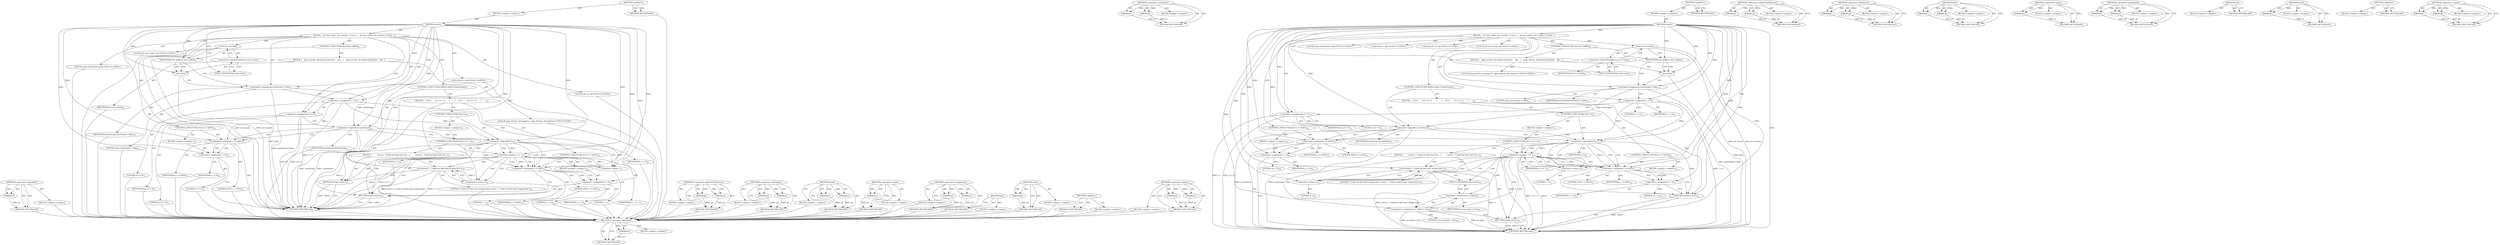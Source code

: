 digraph "&lt;operator&gt;.equals" {
vulnerable_113 [label=<(METHOD,&lt;operator&gt;.logicalNot)>];
vulnerable_114 [label=<(PARAM,p1)>];
vulnerable_115 [label=<(BLOCK,&lt;empty&gt;,&lt;empty&gt;)>];
vulnerable_116 [label=<(METHOD_RETURN,ANY)>];
vulnerable_136 [label=<(METHOD,&lt;operator&gt;.notEquals)>];
vulnerable_137 [label=<(PARAM,p1)>];
vulnerable_138 [label=<(PARAM,p2)>];
vulnerable_139 [label=<(BLOCK,&lt;empty&gt;,&lt;empty&gt;)>];
vulnerable_140 [label=<(METHOD_RETURN,ANY)>];
vulnerable_6 [label=<(METHOD,&lt;global&gt;)<SUB>1</SUB>>];
vulnerable_7 [label=<(BLOCK,&lt;empty&gt;,&lt;empty&gt;)<SUB>1</SUB>>];
vulnerable_8 [label=<(METHOD,reset)<SUB>1</SUB>>];
vulnerable_9 [label=<(BLOCK,{
  int row_stride;

  str-&gt;reset();

  if (row...,{
  int row_stride;

  str-&gt;reset();

  if (row...)<SUB>1</SUB>>];
vulnerable_10 [label="<(LOCAL,int row_stride: int)<SUB>2</SUB>>"];
vulnerable_11 [label=<(reset,str-&gt;reset())<SUB>4</SUB>>];
vulnerable_12 [label=<(&lt;operator&gt;.indirectFieldAccess,str-&gt;reset)<SUB>4</SUB>>];
vulnerable_13 [label=<(IDENTIFIER,str,str-&gt;reset())<SUB>4</SUB>>];
vulnerable_14 [label=<(FIELD_IDENTIFIER,reset,reset)<SUB>4</SUB>>];
vulnerable_15 [label=<(CONTROL_STRUCTURE,IF,if (row_buffer))<SUB>6</SUB>>];
vulnerable_16 [label=<(IDENTIFIER,row_buffer,if (row_buffer))<SUB>6</SUB>>];
vulnerable_17 [label=<(BLOCK,{
    jpeg_destroy_decompress(&amp;cinfo);
    init...,{
    jpeg_destroy_decompress(&amp;cinfo);
    init...)<SUB>7</SUB>>];
vulnerable_18 [label="<(LOCAL,jpeg_destroy_decompress : jpeg_destroy_decompress)<SUB>8</SUB>>"];
vulnerable_19 [label=<(init,init())<SUB>9</SUB>>];
vulnerable_20 [label="<(LOCAL,bool startFound: bool)<SUB>12</SUB>>"];
vulnerable_21 [label=<(&lt;operator&gt;.assignment,startFound = false)<SUB>12</SUB>>];
vulnerable_22 [label=<(IDENTIFIER,startFound,startFound = false)<SUB>12</SUB>>];
vulnerable_23 [label=<(LITERAL,false,startFound = false)<SUB>12</SUB>>];
vulnerable_24 [label="<(LOCAL,int c: int)<SUB>13</SUB>>"];
vulnerable_25 [label="<(LOCAL,int c2: int)<SUB>13</SUB>>"];
vulnerable_26 [label=<(&lt;operator&gt;.assignment,c = 0)<SUB>13</SUB>>];
vulnerable_27 [label=<(IDENTIFIER,c,c = 0)<SUB>13</SUB>>];
vulnerable_28 [label=<(LITERAL,0,c = 0)<SUB>13</SUB>>];
vulnerable_29 [label=<(&lt;operator&gt;.assignment,c2 = 0)<SUB>13</SUB>>];
vulnerable_30 [label=<(IDENTIFIER,c2,c2 = 0)<SUB>13</SUB>>];
vulnerable_31 [label=<(LITERAL,0,c2 = 0)<SUB>13</SUB>>];
vulnerable_32 [label=<(CONTROL_STRUCTURE,WHILE,while (!startFound))<SUB>14</SUB>>];
vulnerable_33 [label=<(&lt;operator&gt;.logicalNot,!startFound)<SUB>14</SUB>>];
vulnerable_34 [label=<(IDENTIFIER,startFound,!startFound)<SUB>14</SUB>>];
vulnerable_35 [label=<(BLOCK,{
    if (!c)
       if (c == -1)
       {
    ...,{
    if (!c)
       if (c == -1)
       {
    ...)<SUB>15</SUB>>];
vulnerable_36 [label=<(CONTROL_STRUCTURE,IF,if (!c))<SUB>16</SUB>>];
vulnerable_37 [label=<(&lt;operator&gt;.logicalNot,!c)<SUB>16</SUB>>];
vulnerable_38 [label=<(IDENTIFIER,c,!c)<SUB>16</SUB>>];
vulnerable_39 [label=<(BLOCK,&lt;empty&gt;,&lt;empty&gt;)<SUB>17</SUB>>];
vulnerable_40 [label=<(CONTROL_STRUCTURE,IF,if (c == -1))<SUB>17</SUB>>];
vulnerable_41 [label=<(&lt;operator&gt;.equals,c == -1)<SUB>17</SUB>>];
vulnerable_42 [label=<(IDENTIFIER,c,c == -1)<SUB>17</SUB>>];
vulnerable_43 [label=<(&lt;operator&gt;.minus,-1)<SUB>17</SUB>>];
vulnerable_44 [label=<(LITERAL,1,-1)<SUB>17</SUB>>];
vulnerable_45 [label=<(BLOCK,{
         error(-1, &quot;Could not find start of j...,{
         error(-1, &quot;Could not find start of j...)<SUB>18</SUB>>];
vulnerable_46 [label=<(error,error(-1, &quot;Could not find start of jpeg data&quot;))<SUB>19</SUB>>];
vulnerable_47 [label=<(&lt;operator&gt;.minus,-1)<SUB>19</SUB>>];
vulnerable_48 [label=<(LITERAL,1,-1)<SUB>19</SUB>>];
vulnerable_49 [label=<(LITERAL,&quot;Could not find start of jpeg data&quot;,error(-1, &quot;Could not find start of jpeg data&quot;))<SUB>19</SUB>>];
vulnerable_50 [label=<(&lt;operator&gt;.assignment,src.abort = true)<SUB>20</SUB>>];
vulnerable_51 [label=<(&lt;operator&gt;.fieldAccess,src.abort)<SUB>20</SUB>>];
vulnerable_52 [label=<(IDENTIFIER,src,src.abort = true)<SUB>20</SUB>>];
vulnerable_53 [label=<(FIELD_IDENTIFIER,abort,abort)<SUB>20</SUB>>];
vulnerable_54 [label=<(LITERAL,true,src.abort = true)<SUB>20</SUB>>];
vulnerable_55 [label=<(RETURN,return;,return;)<SUB>21</SUB>>];
vulnerable_56 [label=<(CONTROL_STRUCTURE,IF,if (c != 0xFF))<SUB>23</SUB>>];
vulnerable_57 [label=<(&lt;operator&gt;.notEquals,c != 0xFF)<SUB>23</SUB>>];
vulnerable_58 [label=<(IDENTIFIER,c,c != 0xFF)<SUB>23</SUB>>];
vulnerable_59 [label=<(LITERAL,0xFF,c != 0xFF)<SUB>23</SUB>>];
vulnerable_60 [label=<(BLOCK,&lt;empty&gt;,&lt;empty&gt;)<SUB>23</SUB>>];
vulnerable_61 [label=<(&lt;operator&gt;.assignment,c = 0)<SUB>23</SUB>>];
vulnerable_62 [label=<(IDENTIFIER,c,c = 0)<SUB>23</SUB>>];
vulnerable_63 [label=<(LITERAL,0,c = 0)<SUB>23</SUB>>];
vulnerable_64 [label=<(RETURN,return;,return;)<SUB>24</SUB>>];
vulnerable_65 [label=<(CONTROL_STRUCTURE,IF,if (c != 0xFF))<SUB>26</SUB>>];
vulnerable_66 [label=<(&lt;operator&gt;.notEquals,c != 0xFF)<SUB>26</SUB>>];
vulnerable_67 [label=<(IDENTIFIER,c,c != 0xFF)<SUB>26</SUB>>];
vulnerable_68 [label=<(LITERAL,0xFF,c != 0xFF)<SUB>26</SUB>>];
vulnerable_69 [label=<(BLOCK,&lt;empty&gt;,&lt;empty&gt;)<SUB>26</SUB>>];
vulnerable_70 [label=<(&lt;operator&gt;.assignment,c = 0)<SUB>26</SUB>>];
vulnerable_71 [label=<(IDENTIFIER,c,c = 0)<SUB>26</SUB>>];
vulnerable_72 [label=<(LITERAL,0,c = 0)<SUB>26</SUB>>];
vulnerable_73 [label=<(METHOD_RETURN,void)<SUB>1</SUB>>];
vulnerable_75 [label=<(METHOD_RETURN,ANY)<SUB>1</SUB>>];
vulnerable_100 [label=<(METHOD,&lt;operator&gt;.indirectFieldAccess)>];
vulnerable_101 [label=<(PARAM,p1)>];
vulnerable_102 [label=<(PARAM,p2)>];
vulnerable_103 [label=<(BLOCK,&lt;empty&gt;,&lt;empty&gt;)>];
vulnerable_104 [label=<(METHOD_RETURN,ANY)>];
vulnerable_131 [label=<(METHOD,&lt;operator&gt;.fieldAccess)>];
vulnerable_132 [label=<(PARAM,p1)>];
vulnerable_133 [label=<(PARAM,p2)>];
vulnerable_134 [label=<(BLOCK,&lt;empty&gt;,&lt;empty&gt;)>];
vulnerable_135 [label=<(METHOD_RETURN,ANY)>];
vulnerable_126 [label=<(METHOD,error)>];
vulnerable_127 [label=<(PARAM,p1)>];
vulnerable_128 [label=<(PARAM,p2)>];
vulnerable_129 [label=<(BLOCK,&lt;empty&gt;,&lt;empty&gt;)>];
vulnerable_130 [label=<(METHOD_RETURN,ANY)>];
vulnerable_122 [label=<(METHOD,&lt;operator&gt;.minus)>];
vulnerable_123 [label=<(PARAM,p1)>];
vulnerable_124 [label=<(BLOCK,&lt;empty&gt;,&lt;empty&gt;)>];
vulnerable_125 [label=<(METHOD_RETURN,ANY)>];
vulnerable_108 [label=<(METHOD,&lt;operator&gt;.assignment)>];
vulnerable_109 [label=<(PARAM,p1)>];
vulnerable_110 [label=<(PARAM,p2)>];
vulnerable_111 [label=<(BLOCK,&lt;empty&gt;,&lt;empty&gt;)>];
vulnerable_112 [label=<(METHOD_RETURN,ANY)>];
vulnerable_105 [label=<(METHOD,init)>];
vulnerable_106 [label=<(BLOCK,&lt;empty&gt;,&lt;empty&gt;)>];
vulnerable_107 [label=<(METHOD_RETURN,ANY)>];
vulnerable_96 [label=<(METHOD,reset)>];
vulnerable_97 [label=<(PARAM,p1)>];
vulnerable_98 [label=<(BLOCK,&lt;empty&gt;,&lt;empty&gt;)>];
vulnerable_99 [label=<(METHOD_RETURN,ANY)>];
vulnerable_90 [label=<(METHOD,&lt;global&gt;)<SUB>1</SUB>>];
vulnerable_91 [label=<(BLOCK,&lt;empty&gt;,&lt;empty&gt;)>];
vulnerable_92 [label=<(METHOD_RETURN,ANY)>];
vulnerable_117 [label=<(METHOD,&lt;operator&gt;.equals)>];
vulnerable_118 [label=<(PARAM,p1)>];
vulnerable_119 [label=<(PARAM,p2)>];
vulnerable_120 [label=<(BLOCK,&lt;empty&gt;,&lt;empty&gt;)>];
vulnerable_121 [label=<(METHOD_RETURN,ANY)>];
fixed_108 [label=<(METHOD,&lt;operator&gt;.logicalNot)>];
fixed_109 [label=<(PARAM,p1)>];
fixed_110 [label=<(BLOCK,&lt;empty&gt;,&lt;empty&gt;)>];
fixed_111 [label=<(METHOD_RETURN,ANY)>];
fixed_6 [label=<(METHOD,&lt;global&gt;)<SUB>1</SUB>>];
fixed_7 [label=<(BLOCK,&lt;empty&gt;,&lt;empty&gt;)<SUB>1</SUB>>];
fixed_8 [label=<(METHOD,reset)<SUB>1</SUB>>];
fixed_9 [label=<(BLOCK,{
  int row_stride;

  str-&gt;reset();

  if (row...,{
  int row_stride;

  str-&gt;reset();

  if (row...)<SUB>1</SUB>>];
fixed_10 [label="<(LOCAL,int row_stride: int)<SUB>2</SUB>>"];
fixed_11 [label=<(reset,str-&gt;reset())<SUB>4</SUB>>];
fixed_12 [label=<(&lt;operator&gt;.indirectFieldAccess,str-&gt;reset)<SUB>4</SUB>>];
fixed_13 [label=<(IDENTIFIER,str,str-&gt;reset())<SUB>4</SUB>>];
fixed_14 [label=<(FIELD_IDENTIFIER,reset,reset)<SUB>4</SUB>>];
fixed_15 [label=<(CONTROL_STRUCTURE,IF,if (row_buffer))<SUB>6</SUB>>];
fixed_16 [label=<(IDENTIFIER,row_buffer,if (row_buffer))<SUB>6</SUB>>];
fixed_17 [label=<(BLOCK,{
    jpeg_destroy_decompress(&amp;cinfo);
    init...,{
    jpeg_destroy_decompress(&amp;cinfo);
    init...)<SUB>7</SUB>>];
fixed_18 [label="<(LOCAL,jpeg_destroy_decompress : jpeg_destroy_decompress)<SUB>8</SUB>>"];
fixed_19 [label=<(init,init())<SUB>9</SUB>>];
fixed_20 [label="<(LOCAL,bool startFound: bool)<SUB>12</SUB>>"];
fixed_21 [label=<(&lt;operator&gt;.assignment,startFound = false)<SUB>12</SUB>>];
fixed_22 [label=<(IDENTIFIER,startFound,startFound = false)<SUB>12</SUB>>];
fixed_23 [label=<(LITERAL,false,startFound = false)<SUB>12</SUB>>];
fixed_24 [label="<(LOCAL,int c: int)<SUB>13</SUB>>"];
fixed_25 [label="<(LOCAL,int c2: int)<SUB>13</SUB>>"];
fixed_26 [label=<(&lt;operator&gt;.assignment,c = 0)<SUB>13</SUB>>];
fixed_27 [label=<(IDENTIFIER,c,c = 0)<SUB>13</SUB>>];
fixed_28 [label=<(LITERAL,0,c = 0)<SUB>13</SUB>>];
fixed_29 [label=<(&lt;operator&gt;.assignment,c2 = 0)<SUB>13</SUB>>];
fixed_30 [label=<(IDENTIFIER,c2,c2 = 0)<SUB>13</SUB>>];
fixed_31 [label=<(LITERAL,0,c2 = 0)<SUB>13</SUB>>];
fixed_32 [label=<(CONTROL_STRUCTURE,WHILE,while (!startFound))<SUB>14</SUB>>];
fixed_33 [label=<(&lt;operator&gt;.logicalNot,!startFound)<SUB>14</SUB>>];
fixed_34 [label=<(IDENTIFIER,startFound,!startFound)<SUB>14</SUB>>];
fixed_35 [label=<(BLOCK,{
    if (!c)
       if (c == -1)
       {
    ...,{
    if (!c)
       if (c == -1)
       {
    ...)<SUB>15</SUB>>];
fixed_36 [label=<(CONTROL_STRUCTURE,IF,if (!c))<SUB>16</SUB>>];
fixed_37 [label=<(&lt;operator&gt;.logicalNot,!c)<SUB>16</SUB>>];
fixed_38 [label=<(IDENTIFIER,c,!c)<SUB>16</SUB>>];
fixed_39 [label=<(BLOCK,&lt;empty&gt;,&lt;empty&gt;)<SUB>17</SUB>>];
fixed_40 [label=<(CONTROL_STRUCTURE,IF,if (c == -1))<SUB>17</SUB>>];
fixed_41 [label=<(&lt;operator&gt;.equals,c == -1)<SUB>17</SUB>>];
fixed_42 [label=<(IDENTIFIER,c,c == -1)<SUB>17</SUB>>];
fixed_43 [label=<(&lt;operator&gt;.minus,-1)<SUB>17</SUB>>];
fixed_44 [label=<(LITERAL,1,-1)<SUB>17</SUB>>];
fixed_45 [label=<(BLOCK,{
         error(-1, &quot;Could not find start of j...,{
         error(-1, &quot;Could not find start of j...)<SUB>18</SUB>>];
fixed_46 [label=<(error,error(-1, &quot;Could not find start of jpeg data&quot;))<SUB>19</SUB>>];
fixed_47 [label=<(&lt;operator&gt;.minus,-1)<SUB>19</SUB>>];
fixed_48 [label=<(LITERAL,1,-1)<SUB>19</SUB>>];
fixed_49 [label=<(LITERAL,&quot;Could not find start of jpeg data&quot;,error(-1, &quot;Could not find start of jpeg data&quot;))<SUB>19</SUB>>];
fixed_50 [label=<(RETURN,return;,return;)<SUB>20</SUB>>];
fixed_51 [label=<(CONTROL_STRUCTURE,IF,if (c != 0xFF))<SUB>22</SUB>>];
fixed_52 [label=<(&lt;operator&gt;.notEquals,c != 0xFF)<SUB>22</SUB>>];
fixed_53 [label=<(IDENTIFIER,c,c != 0xFF)<SUB>22</SUB>>];
fixed_54 [label=<(LITERAL,0xFF,c != 0xFF)<SUB>22</SUB>>];
fixed_55 [label=<(BLOCK,&lt;empty&gt;,&lt;empty&gt;)<SUB>22</SUB>>];
fixed_56 [label=<(&lt;operator&gt;.assignment,c = 0)<SUB>22</SUB>>];
fixed_57 [label=<(IDENTIFIER,c,c = 0)<SUB>22</SUB>>];
fixed_58 [label=<(LITERAL,0,c = 0)<SUB>22</SUB>>];
fixed_59 [label=<(RETURN,return;,return;)<SUB>23</SUB>>];
fixed_60 [label=<(CONTROL_STRUCTURE,IF,if (c != 0xFF))<SUB>25</SUB>>];
fixed_61 [label=<(&lt;operator&gt;.notEquals,c != 0xFF)<SUB>25</SUB>>];
fixed_62 [label=<(IDENTIFIER,c,c != 0xFF)<SUB>25</SUB>>];
fixed_63 [label=<(LITERAL,0xFF,c != 0xFF)<SUB>25</SUB>>];
fixed_64 [label=<(BLOCK,&lt;empty&gt;,&lt;empty&gt;)<SUB>25</SUB>>];
fixed_65 [label=<(&lt;operator&gt;.assignment,c = 0)<SUB>25</SUB>>];
fixed_66 [label=<(IDENTIFIER,c,c = 0)<SUB>25</SUB>>];
fixed_67 [label=<(LITERAL,0,c = 0)<SUB>25</SUB>>];
fixed_68 [label=<(METHOD_RETURN,void)<SUB>1</SUB>>];
fixed_70 [label=<(METHOD_RETURN,ANY)<SUB>1</SUB>>];
fixed_95 [label=<(METHOD,&lt;operator&gt;.indirectFieldAccess)>];
fixed_96 [label=<(PARAM,p1)>];
fixed_97 [label=<(PARAM,p2)>];
fixed_98 [label=<(BLOCK,&lt;empty&gt;,&lt;empty&gt;)>];
fixed_99 [label=<(METHOD_RETURN,ANY)>];
fixed_126 [label=<(METHOD,&lt;operator&gt;.notEquals)>];
fixed_127 [label=<(PARAM,p1)>];
fixed_128 [label=<(PARAM,p2)>];
fixed_129 [label=<(BLOCK,&lt;empty&gt;,&lt;empty&gt;)>];
fixed_130 [label=<(METHOD_RETURN,ANY)>];
fixed_121 [label=<(METHOD,error)>];
fixed_122 [label=<(PARAM,p1)>];
fixed_123 [label=<(PARAM,p2)>];
fixed_124 [label=<(BLOCK,&lt;empty&gt;,&lt;empty&gt;)>];
fixed_125 [label=<(METHOD_RETURN,ANY)>];
fixed_117 [label=<(METHOD,&lt;operator&gt;.minus)>];
fixed_118 [label=<(PARAM,p1)>];
fixed_119 [label=<(BLOCK,&lt;empty&gt;,&lt;empty&gt;)>];
fixed_120 [label=<(METHOD_RETURN,ANY)>];
fixed_103 [label=<(METHOD,&lt;operator&gt;.assignment)>];
fixed_104 [label=<(PARAM,p1)>];
fixed_105 [label=<(PARAM,p2)>];
fixed_106 [label=<(BLOCK,&lt;empty&gt;,&lt;empty&gt;)>];
fixed_107 [label=<(METHOD_RETURN,ANY)>];
fixed_100 [label=<(METHOD,init)>];
fixed_101 [label=<(BLOCK,&lt;empty&gt;,&lt;empty&gt;)>];
fixed_102 [label=<(METHOD_RETURN,ANY)>];
fixed_91 [label=<(METHOD,reset)>];
fixed_92 [label=<(PARAM,p1)>];
fixed_93 [label=<(BLOCK,&lt;empty&gt;,&lt;empty&gt;)>];
fixed_94 [label=<(METHOD_RETURN,ANY)>];
fixed_85 [label=<(METHOD,&lt;global&gt;)<SUB>1</SUB>>];
fixed_86 [label=<(BLOCK,&lt;empty&gt;,&lt;empty&gt;)>];
fixed_87 [label=<(METHOD_RETURN,ANY)>];
fixed_112 [label=<(METHOD,&lt;operator&gt;.equals)>];
fixed_113 [label=<(PARAM,p1)>];
fixed_114 [label=<(PARAM,p2)>];
fixed_115 [label=<(BLOCK,&lt;empty&gt;,&lt;empty&gt;)>];
fixed_116 [label=<(METHOD_RETURN,ANY)>];
vulnerable_113 -> vulnerable_114  [key=0, label="AST: "];
vulnerable_113 -> vulnerable_114  [key=1, label="DDG: "];
vulnerable_113 -> vulnerable_115  [key=0, label="AST: "];
vulnerable_113 -> vulnerable_116  [key=0, label="AST: "];
vulnerable_113 -> vulnerable_116  [key=1, label="CFG: "];
vulnerable_114 -> vulnerable_116  [key=0, label="DDG: p1"];
vulnerable_136 -> vulnerable_137  [key=0, label="AST: "];
vulnerable_136 -> vulnerable_137  [key=1, label="DDG: "];
vulnerable_136 -> vulnerable_139  [key=0, label="AST: "];
vulnerable_136 -> vulnerable_138  [key=0, label="AST: "];
vulnerable_136 -> vulnerable_138  [key=1, label="DDG: "];
vulnerable_136 -> vulnerable_140  [key=0, label="AST: "];
vulnerable_136 -> vulnerable_140  [key=1, label="CFG: "];
vulnerable_137 -> vulnerable_140  [key=0, label="DDG: p1"];
vulnerable_138 -> vulnerable_140  [key=0, label="DDG: p2"];
vulnerable_6 -> vulnerable_7  [key=0, label="AST: "];
vulnerable_6 -> vulnerable_75  [key=0, label="AST: "];
vulnerable_6 -> vulnerable_75  [key=1, label="CFG: "];
vulnerable_7 -> vulnerable_8  [key=0, label="AST: "];
vulnerable_8 -> vulnerable_9  [key=0, label="AST: "];
vulnerable_8 -> vulnerable_73  [key=0, label="AST: "];
vulnerable_8 -> vulnerable_14  [key=0, label="CFG: "];
vulnerable_8 -> vulnerable_21  [key=0, label="DDG: "];
vulnerable_8 -> vulnerable_26  [key=0, label="DDG: "];
vulnerable_8 -> vulnerable_29  [key=0, label="DDG: "];
vulnerable_8 -> vulnerable_16  [key=0, label="DDG: "];
vulnerable_8 -> vulnerable_19  [key=0, label="DDG: "];
vulnerable_8 -> vulnerable_33  [key=0, label="DDG: "];
vulnerable_8 -> vulnerable_64  [key=0, label="DDG: "];
vulnerable_8 -> vulnerable_66  [key=0, label="DDG: "];
vulnerable_8 -> vulnerable_70  [key=0, label="DDG: "];
vulnerable_8 -> vulnerable_37  [key=0, label="DDG: "];
vulnerable_8 -> vulnerable_57  [key=0, label="DDG: "];
vulnerable_8 -> vulnerable_61  [key=0, label="DDG: "];
vulnerable_8 -> vulnerable_41  [key=0, label="DDG: "];
vulnerable_8 -> vulnerable_50  [key=0, label="DDG: "];
vulnerable_8 -> vulnerable_55  [key=0, label="DDG: "];
vulnerable_8 -> vulnerable_43  [key=0, label="DDG: "];
vulnerable_8 -> vulnerable_46  [key=0, label="DDG: "];
vulnerable_8 -> vulnerable_47  [key=0, label="DDG: "];
vulnerable_9 -> vulnerable_10  [key=0, label="AST: "];
vulnerable_9 -> vulnerable_11  [key=0, label="AST: "];
vulnerable_9 -> vulnerable_15  [key=0, label="AST: "];
vulnerable_9 -> vulnerable_20  [key=0, label="AST: "];
vulnerable_9 -> vulnerable_21  [key=0, label="AST: "];
vulnerable_9 -> vulnerable_24  [key=0, label="AST: "];
vulnerable_9 -> vulnerable_25  [key=0, label="AST: "];
vulnerable_9 -> vulnerable_26  [key=0, label="AST: "];
vulnerable_9 -> vulnerable_29  [key=0, label="AST: "];
vulnerable_9 -> vulnerable_32  [key=0, label="AST: "];
vulnerable_9 -> vulnerable_65  [key=0, label="AST: "];
vulnerable_11 -> vulnerable_12  [key=0, label="AST: "];
vulnerable_11 -> vulnerable_16  [key=0, label="CFG: "];
vulnerable_11 -> vulnerable_73  [key=0, label="DDG: str-&gt;reset"];
vulnerable_11 -> vulnerable_73  [key=1, label="DDG: str-&gt;reset()"];
vulnerable_12 -> vulnerable_13  [key=0, label="AST: "];
vulnerable_12 -> vulnerable_14  [key=0, label="AST: "];
vulnerable_12 -> vulnerable_11  [key=0, label="CFG: "];
vulnerable_14 -> vulnerable_12  [key=0, label="CFG: "];
vulnerable_15 -> vulnerable_16  [key=0, label="AST: "];
vulnerable_15 -> vulnerable_17  [key=0, label="AST: "];
vulnerable_16 -> vulnerable_19  [key=0, label="CFG: "];
vulnerable_16 -> vulnerable_19  [key=1, label="CDG: "];
vulnerable_16 -> vulnerable_21  [key=0, label="CFG: "];
vulnerable_17 -> vulnerable_18  [key=0, label="AST: "];
vulnerable_17 -> vulnerable_19  [key=0, label="AST: "];
vulnerable_19 -> vulnerable_21  [key=0, label="CFG: "];
vulnerable_19 -> vulnerable_73  [key=0, label="DDG: init()"];
vulnerable_21 -> vulnerable_22  [key=0, label="AST: "];
vulnerable_21 -> vulnerable_23  [key=0, label="AST: "];
vulnerable_21 -> vulnerable_26  [key=0, label="CFG: "];
vulnerable_21 -> vulnerable_73  [key=0, label="DDG: startFound = false"];
vulnerable_21 -> vulnerable_33  [key=0, label="DDG: startFound"];
vulnerable_26 -> vulnerable_27  [key=0, label="AST: "];
vulnerable_26 -> vulnerable_28  [key=0, label="AST: "];
vulnerable_26 -> vulnerable_29  [key=0, label="CFG: "];
vulnerable_26 -> vulnerable_73  [key=0, label="DDG: c = 0"];
vulnerable_26 -> vulnerable_66  [key=0, label="DDG: c"];
vulnerable_26 -> vulnerable_37  [key=0, label="DDG: c"];
vulnerable_29 -> vulnerable_30  [key=0, label="AST: "];
vulnerable_29 -> vulnerable_31  [key=0, label="AST: "];
vulnerable_29 -> vulnerable_33  [key=0, label="CFG: "];
vulnerable_29 -> vulnerable_73  [key=0, label="DDG: c2"];
vulnerable_29 -> vulnerable_73  [key=1, label="DDG: c2 = 0"];
vulnerable_32 -> vulnerable_33  [key=0, label="AST: "];
vulnerable_32 -> vulnerable_35  [key=0, label="AST: "];
vulnerable_33 -> vulnerable_34  [key=0, label="AST: "];
vulnerable_33 -> vulnerable_37  [key=0, label="CFG: "];
vulnerable_33 -> vulnerable_37  [key=1, label="CDG: "];
vulnerable_33 -> vulnerable_66  [key=0, label="CFG: "];
vulnerable_33 -> vulnerable_66  [key=1, label="CDG: "];
vulnerable_33 -> vulnerable_73  [key=0, label="DDG: startFound"];
vulnerable_33 -> vulnerable_73  [key=1, label="DDG: !startFound"];
vulnerable_35 -> vulnerable_36  [key=0, label="AST: "];
vulnerable_35 -> vulnerable_56  [key=0, label="AST: "];
vulnerable_35 -> vulnerable_64  [key=0, label="AST: "];
vulnerable_36 -> vulnerable_37  [key=0, label="AST: "];
vulnerable_36 -> vulnerable_39  [key=0, label="AST: "];
vulnerable_37 -> vulnerable_38  [key=0, label="AST: "];
vulnerable_37 -> vulnerable_43  [key=0, label="CFG: "];
vulnerable_37 -> vulnerable_43  [key=1, label="CDG: "];
vulnerable_37 -> vulnerable_57  [key=0, label="CFG: "];
vulnerable_37 -> vulnerable_57  [key=1, label="DDG: c"];
vulnerable_37 -> vulnerable_57  [key=2, label="CDG: "];
vulnerable_37 -> vulnerable_73  [key=0, label="DDG: !c"];
vulnerable_37 -> vulnerable_41  [key=0, label="DDG: c"];
vulnerable_37 -> vulnerable_41  [key=1, label="CDG: "];
vulnerable_37 -> vulnerable_64  [key=0, label="CDG: "];
vulnerable_39 -> vulnerable_40  [key=0, label="AST: "];
vulnerable_40 -> vulnerable_41  [key=0, label="AST: "];
vulnerable_40 -> vulnerable_45  [key=0, label="AST: "];
vulnerable_41 -> vulnerable_42  [key=0, label="AST: "];
vulnerable_41 -> vulnerable_43  [key=0, label="AST: "];
vulnerable_41 -> vulnerable_47  [key=0, label="CFG: "];
vulnerable_41 -> vulnerable_47  [key=1, label="CDG: "];
vulnerable_41 -> vulnerable_57  [key=0, label="CFG: "];
vulnerable_41 -> vulnerable_57  [key=1, label="DDG: c"];
vulnerable_41 -> vulnerable_57  [key=2, label="CDG: "];
vulnerable_41 -> vulnerable_73  [key=0, label="DDG: c"];
vulnerable_41 -> vulnerable_73  [key=1, label="DDG: c == -1"];
vulnerable_41 -> vulnerable_64  [key=0, label="CDG: "];
vulnerable_41 -> vulnerable_51  [key=0, label="CDG: "];
vulnerable_41 -> vulnerable_46  [key=0, label="CDG: "];
vulnerable_41 -> vulnerable_53  [key=0, label="CDG: "];
vulnerable_41 -> vulnerable_50  [key=0, label="CDG: "];
vulnerable_41 -> vulnerable_55  [key=0, label="CDG: "];
vulnerable_43 -> vulnerable_44  [key=0, label="AST: "];
vulnerable_43 -> vulnerable_41  [key=0, label="CFG: "];
vulnerable_43 -> vulnerable_41  [key=1, label="DDG: 1"];
vulnerable_45 -> vulnerable_46  [key=0, label="AST: "];
vulnerable_45 -> vulnerable_50  [key=0, label="AST: "];
vulnerable_45 -> vulnerable_55  [key=0, label="AST: "];
vulnerable_46 -> vulnerable_47  [key=0, label="AST: "];
vulnerable_46 -> vulnerable_49  [key=0, label="AST: "];
vulnerable_46 -> vulnerable_53  [key=0, label="CFG: "];
vulnerable_46 -> vulnerable_73  [key=0, label="DDG: -1"];
vulnerable_46 -> vulnerable_73  [key=1, label="DDG: error(-1, &quot;Could not find start of jpeg data&quot;)"];
vulnerable_47 -> vulnerable_48  [key=0, label="AST: "];
vulnerable_47 -> vulnerable_46  [key=0, label="CFG: "];
vulnerable_47 -> vulnerable_46  [key=1, label="DDG: 1"];
vulnerable_50 -> vulnerable_51  [key=0, label="AST: "];
vulnerable_50 -> vulnerable_54  [key=0, label="AST: "];
vulnerable_50 -> vulnerable_55  [key=0, label="CFG: "];
vulnerable_50 -> vulnerable_73  [key=0, label="DDG: src.abort"];
vulnerable_50 -> vulnerable_73  [key=1, label="DDG: src.abort = true"];
vulnerable_51 -> vulnerable_52  [key=0, label="AST: "];
vulnerable_51 -> vulnerable_53  [key=0, label="AST: "];
vulnerable_51 -> vulnerable_50  [key=0, label="CFG: "];
vulnerable_53 -> vulnerable_51  [key=0, label="CFG: "];
vulnerable_55 -> vulnerable_73  [key=0, label="CFG: "];
vulnerable_55 -> vulnerable_73  [key=1, label="DDG: &lt;RET&gt;"];
vulnerable_56 -> vulnerable_57  [key=0, label="AST: "];
vulnerable_56 -> vulnerable_60  [key=0, label="AST: "];
vulnerable_57 -> vulnerable_58  [key=0, label="AST: "];
vulnerable_57 -> vulnerable_59  [key=0, label="AST: "];
vulnerable_57 -> vulnerable_64  [key=0, label="CFG: "];
vulnerable_57 -> vulnerable_61  [key=0, label="CFG: "];
vulnerable_57 -> vulnerable_61  [key=1, label="CDG: "];
vulnerable_60 -> vulnerable_61  [key=0, label="AST: "];
vulnerable_61 -> vulnerable_62  [key=0, label="AST: "];
vulnerable_61 -> vulnerable_63  [key=0, label="AST: "];
vulnerable_61 -> vulnerable_64  [key=0, label="CFG: "];
vulnerable_64 -> vulnerable_73  [key=0, label="CFG: "];
vulnerable_64 -> vulnerable_73  [key=1, label="DDG: &lt;RET&gt;"];
vulnerable_65 -> vulnerable_66  [key=0, label="AST: "];
vulnerable_65 -> vulnerable_69  [key=0, label="AST: "];
vulnerable_66 -> vulnerable_67  [key=0, label="AST: "];
vulnerable_66 -> vulnerable_68  [key=0, label="AST: "];
vulnerable_66 -> vulnerable_73  [key=0, label="CFG: "];
vulnerable_66 -> vulnerable_70  [key=0, label="CFG: "];
vulnerable_66 -> vulnerable_70  [key=1, label="CDG: "];
vulnerable_69 -> vulnerable_70  [key=0, label="AST: "];
vulnerable_70 -> vulnerable_71  [key=0, label="AST: "];
vulnerable_70 -> vulnerable_72  [key=0, label="AST: "];
vulnerable_70 -> vulnerable_73  [key=0, label="CFG: "];
vulnerable_100 -> vulnerable_101  [key=0, label="AST: "];
vulnerable_100 -> vulnerable_101  [key=1, label="DDG: "];
vulnerable_100 -> vulnerable_103  [key=0, label="AST: "];
vulnerable_100 -> vulnerable_102  [key=0, label="AST: "];
vulnerable_100 -> vulnerable_102  [key=1, label="DDG: "];
vulnerable_100 -> vulnerable_104  [key=0, label="AST: "];
vulnerable_100 -> vulnerable_104  [key=1, label="CFG: "];
vulnerable_101 -> vulnerable_104  [key=0, label="DDG: p1"];
vulnerable_102 -> vulnerable_104  [key=0, label="DDG: p2"];
vulnerable_131 -> vulnerable_132  [key=0, label="AST: "];
vulnerable_131 -> vulnerable_132  [key=1, label="DDG: "];
vulnerable_131 -> vulnerable_134  [key=0, label="AST: "];
vulnerable_131 -> vulnerable_133  [key=0, label="AST: "];
vulnerable_131 -> vulnerable_133  [key=1, label="DDG: "];
vulnerable_131 -> vulnerable_135  [key=0, label="AST: "];
vulnerable_131 -> vulnerable_135  [key=1, label="CFG: "];
vulnerable_132 -> vulnerable_135  [key=0, label="DDG: p1"];
vulnerable_133 -> vulnerable_135  [key=0, label="DDG: p2"];
vulnerable_126 -> vulnerable_127  [key=0, label="AST: "];
vulnerable_126 -> vulnerable_127  [key=1, label="DDG: "];
vulnerable_126 -> vulnerable_129  [key=0, label="AST: "];
vulnerable_126 -> vulnerable_128  [key=0, label="AST: "];
vulnerable_126 -> vulnerable_128  [key=1, label="DDG: "];
vulnerable_126 -> vulnerable_130  [key=0, label="AST: "];
vulnerable_126 -> vulnerable_130  [key=1, label="CFG: "];
vulnerable_127 -> vulnerable_130  [key=0, label="DDG: p1"];
vulnerable_128 -> vulnerable_130  [key=0, label="DDG: p2"];
vulnerable_122 -> vulnerable_123  [key=0, label="AST: "];
vulnerable_122 -> vulnerable_123  [key=1, label="DDG: "];
vulnerable_122 -> vulnerable_124  [key=0, label="AST: "];
vulnerable_122 -> vulnerable_125  [key=0, label="AST: "];
vulnerable_122 -> vulnerable_125  [key=1, label="CFG: "];
vulnerable_123 -> vulnerable_125  [key=0, label="DDG: p1"];
vulnerable_108 -> vulnerable_109  [key=0, label="AST: "];
vulnerable_108 -> vulnerable_109  [key=1, label="DDG: "];
vulnerable_108 -> vulnerable_111  [key=0, label="AST: "];
vulnerable_108 -> vulnerable_110  [key=0, label="AST: "];
vulnerable_108 -> vulnerable_110  [key=1, label="DDG: "];
vulnerable_108 -> vulnerable_112  [key=0, label="AST: "];
vulnerable_108 -> vulnerable_112  [key=1, label="CFG: "];
vulnerable_109 -> vulnerable_112  [key=0, label="DDG: p1"];
vulnerable_110 -> vulnerable_112  [key=0, label="DDG: p2"];
vulnerable_105 -> vulnerable_106  [key=0, label="AST: "];
vulnerable_105 -> vulnerable_107  [key=0, label="AST: "];
vulnerable_105 -> vulnerable_107  [key=1, label="CFG: "];
vulnerable_96 -> vulnerable_97  [key=0, label="AST: "];
vulnerable_96 -> vulnerable_97  [key=1, label="DDG: "];
vulnerable_96 -> vulnerable_98  [key=0, label="AST: "];
vulnerable_96 -> vulnerable_99  [key=0, label="AST: "];
vulnerable_96 -> vulnerable_99  [key=1, label="CFG: "];
vulnerable_97 -> vulnerable_99  [key=0, label="DDG: p1"];
vulnerable_90 -> vulnerable_91  [key=0, label="AST: "];
vulnerable_90 -> vulnerable_92  [key=0, label="AST: "];
vulnerable_90 -> vulnerable_92  [key=1, label="CFG: "];
vulnerable_117 -> vulnerable_118  [key=0, label="AST: "];
vulnerable_117 -> vulnerable_118  [key=1, label="DDG: "];
vulnerable_117 -> vulnerable_120  [key=0, label="AST: "];
vulnerable_117 -> vulnerable_119  [key=0, label="AST: "];
vulnerable_117 -> vulnerable_119  [key=1, label="DDG: "];
vulnerable_117 -> vulnerable_121  [key=0, label="AST: "];
vulnerable_117 -> vulnerable_121  [key=1, label="CFG: "];
vulnerable_118 -> vulnerable_121  [key=0, label="DDG: p1"];
vulnerable_119 -> vulnerable_121  [key=0, label="DDG: p2"];
fixed_108 -> fixed_109  [key=0, label="AST: "];
fixed_108 -> fixed_109  [key=1, label="DDG: "];
fixed_108 -> fixed_110  [key=0, label="AST: "];
fixed_108 -> fixed_111  [key=0, label="AST: "];
fixed_108 -> fixed_111  [key=1, label="CFG: "];
fixed_109 -> fixed_111  [key=0, label="DDG: p1"];
fixed_110 -> vulnerable_113  [key=0];
fixed_111 -> vulnerable_113  [key=0];
fixed_6 -> fixed_7  [key=0, label="AST: "];
fixed_6 -> fixed_70  [key=0, label="AST: "];
fixed_6 -> fixed_70  [key=1, label="CFG: "];
fixed_7 -> fixed_8  [key=0, label="AST: "];
fixed_8 -> fixed_9  [key=0, label="AST: "];
fixed_8 -> fixed_68  [key=0, label="AST: "];
fixed_8 -> fixed_14  [key=0, label="CFG: "];
fixed_8 -> fixed_21  [key=0, label="DDG: "];
fixed_8 -> fixed_26  [key=0, label="DDG: "];
fixed_8 -> fixed_29  [key=0, label="DDG: "];
fixed_8 -> fixed_16  [key=0, label="DDG: "];
fixed_8 -> fixed_19  [key=0, label="DDG: "];
fixed_8 -> fixed_33  [key=0, label="DDG: "];
fixed_8 -> fixed_59  [key=0, label="DDG: "];
fixed_8 -> fixed_61  [key=0, label="DDG: "];
fixed_8 -> fixed_65  [key=0, label="DDG: "];
fixed_8 -> fixed_37  [key=0, label="DDG: "];
fixed_8 -> fixed_52  [key=0, label="DDG: "];
fixed_8 -> fixed_56  [key=0, label="DDG: "];
fixed_8 -> fixed_41  [key=0, label="DDG: "];
fixed_8 -> fixed_50  [key=0, label="DDG: "];
fixed_8 -> fixed_43  [key=0, label="DDG: "];
fixed_8 -> fixed_46  [key=0, label="DDG: "];
fixed_8 -> fixed_47  [key=0, label="DDG: "];
fixed_9 -> fixed_10  [key=0, label="AST: "];
fixed_9 -> fixed_11  [key=0, label="AST: "];
fixed_9 -> fixed_15  [key=0, label="AST: "];
fixed_9 -> fixed_20  [key=0, label="AST: "];
fixed_9 -> fixed_21  [key=0, label="AST: "];
fixed_9 -> fixed_24  [key=0, label="AST: "];
fixed_9 -> fixed_25  [key=0, label="AST: "];
fixed_9 -> fixed_26  [key=0, label="AST: "];
fixed_9 -> fixed_29  [key=0, label="AST: "];
fixed_9 -> fixed_32  [key=0, label="AST: "];
fixed_9 -> fixed_60  [key=0, label="AST: "];
fixed_10 -> vulnerable_113  [key=0];
fixed_11 -> fixed_12  [key=0, label="AST: "];
fixed_11 -> fixed_16  [key=0, label="CFG: "];
fixed_11 -> fixed_68  [key=0, label="DDG: str-&gt;reset"];
fixed_11 -> fixed_68  [key=1, label="DDG: str-&gt;reset()"];
fixed_12 -> fixed_13  [key=0, label="AST: "];
fixed_12 -> fixed_14  [key=0, label="AST: "];
fixed_12 -> fixed_11  [key=0, label="CFG: "];
fixed_13 -> vulnerable_113  [key=0];
fixed_14 -> fixed_12  [key=0, label="CFG: "];
fixed_15 -> fixed_16  [key=0, label="AST: "];
fixed_15 -> fixed_17  [key=0, label="AST: "];
fixed_16 -> fixed_19  [key=0, label="CFG: "];
fixed_16 -> fixed_19  [key=1, label="CDG: "];
fixed_16 -> fixed_21  [key=0, label="CFG: "];
fixed_17 -> fixed_18  [key=0, label="AST: "];
fixed_17 -> fixed_19  [key=0, label="AST: "];
fixed_18 -> vulnerable_113  [key=0];
fixed_19 -> fixed_21  [key=0, label="CFG: "];
fixed_19 -> fixed_68  [key=0, label="DDG: init()"];
fixed_20 -> vulnerable_113  [key=0];
fixed_21 -> fixed_22  [key=0, label="AST: "];
fixed_21 -> fixed_23  [key=0, label="AST: "];
fixed_21 -> fixed_26  [key=0, label="CFG: "];
fixed_21 -> fixed_68  [key=0, label="DDG: startFound = false"];
fixed_21 -> fixed_33  [key=0, label="DDG: startFound"];
fixed_22 -> vulnerable_113  [key=0];
fixed_23 -> vulnerable_113  [key=0];
fixed_24 -> vulnerable_113  [key=0];
fixed_25 -> vulnerable_113  [key=0];
fixed_26 -> fixed_27  [key=0, label="AST: "];
fixed_26 -> fixed_28  [key=0, label="AST: "];
fixed_26 -> fixed_29  [key=0, label="CFG: "];
fixed_26 -> fixed_68  [key=0, label="DDG: c = 0"];
fixed_26 -> fixed_61  [key=0, label="DDG: c"];
fixed_26 -> fixed_37  [key=0, label="DDG: c"];
fixed_27 -> vulnerable_113  [key=0];
fixed_28 -> vulnerable_113  [key=0];
fixed_29 -> fixed_30  [key=0, label="AST: "];
fixed_29 -> fixed_31  [key=0, label="AST: "];
fixed_29 -> fixed_33  [key=0, label="CFG: "];
fixed_29 -> fixed_68  [key=0, label="DDG: c2"];
fixed_29 -> fixed_68  [key=1, label="DDG: c2 = 0"];
fixed_30 -> vulnerable_113  [key=0];
fixed_31 -> vulnerable_113  [key=0];
fixed_32 -> fixed_33  [key=0, label="AST: "];
fixed_32 -> fixed_35  [key=0, label="AST: "];
fixed_33 -> fixed_34  [key=0, label="AST: "];
fixed_33 -> fixed_37  [key=0, label="CFG: "];
fixed_33 -> fixed_37  [key=1, label="CDG: "];
fixed_33 -> fixed_61  [key=0, label="CFG: "];
fixed_33 -> fixed_61  [key=1, label="CDG: "];
fixed_33 -> fixed_68  [key=0, label="DDG: startFound"];
fixed_33 -> fixed_68  [key=1, label="DDG: !startFound"];
fixed_34 -> vulnerable_113  [key=0];
fixed_35 -> fixed_36  [key=0, label="AST: "];
fixed_35 -> fixed_51  [key=0, label="AST: "];
fixed_35 -> fixed_59  [key=0, label="AST: "];
fixed_36 -> fixed_37  [key=0, label="AST: "];
fixed_36 -> fixed_39  [key=0, label="AST: "];
fixed_37 -> fixed_38  [key=0, label="AST: "];
fixed_37 -> fixed_43  [key=0, label="CFG: "];
fixed_37 -> fixed_43  [key=1, label="CDG: "];
fixed_37 -> fixed_52  [key=0, label="CFG: "];
fixed_37 -> fixed_52  [key=1, label="DDG: c"];
fixed_37 -> fixed_52  [key=2, label="CDG: "];
fixed_37 -> fixed_68  [key=0, label="DDG: !c"];
fixed_37 -> fixed_41  [key=0, label="DDG: c"];
fixed_37 -> fixed_41  [key=1, label="CDG: "];
fixed_37 -> fixed_59  [key=0, label="CDG: "];
fixed_38 -> vulnerable_113  [key=0];
fixed_39 -> fixed_40  [key=0, label="AST: "];
fixed_40 -> fixed_41  [key=0, label="AST: "];
fixed_40 -> fixed_45  [key=0, label="AST: "];
fixed_41 -> fixed_42  [key=0, label="AST: "];
fixed_41 -> fixed_43  [key=0, label="AST: "];
fixed_41 -> fixed_47  [key=0, label="CFG: "];
fixed_41 -> fixed_47  [key=1, label="CDG: "];
fixed_41 -> fixed_52  [key=0, label="CFG: "];
fixed_41 -> fixed_52  [key=1, label="DDG: c"];
fixed_41 -> fixed_52  [key=2, label="CDG: "];
fixed_41 -> fixed_68  [key=0, label="DDG: c"];
fixed_41 -> fixed_68  [key=1, label="DDG: c == -1"];
fixed_41 -> fixed_46  [key=0, label="CDG: "];
fixed_41 -> fixed_50  [key=0, label="CDG: "];
fixed_41 -> fixed_59  [key=0, label="CDG: "];
fixed_42 -> vulnerable_113  [key=0];
fixed_43 -> fixed_44  [key=0, label="AST: "];
fixed_43 -> fixed_41  [key=0, label="CFG: "];
fixed_43 -> fixed_41  [key=1, label="DDG: 1"];
fixed_44 -> vulnerable_113  [key=0];
fixed_45 -> fixed_46  [key=0, label="AST: "];
fixed_45 -> fixed_50  [key=0, label="AST: "];
fixed_46 -> fixed_47  [key=0, label="AST: "];
fixed_46 -> fixed_49  [key=0, label="AST: "];
fixed_46 -> fixed_50  [key=0, label="CFG: "];
fixed_46 -> fixed_68  [key=0, label="DDG: -1"];
fixed_46 -> fixed_68  [key=1, label="DDG: error(-1, &quot;Could not find start of jpeg data&quot;)"];
fixed_47 -> fixed_48  [key=0, label="AST: "];
fixed_47 -> fixed_46  [key=0, label="CFG: "];
fixed_47 -> fixed_46  [key=1, label="DDG: 1"];
fixed_48 -> vulnerable_113  [key=0];
fixed_49 -> vulnerable_113  [key=0];
fixed_50 -> fixed_68  [key=0, label="CFG: "];
fixed_50 -> fixed_68  [key=1, label="DDG: &lt;RET&gt;"];
fixed_51 -> fixed_52  [key=0, label="AST: "];
fixed_51 -> fixed_55  [key=0, label="AST: "];
fixed_52 -> fixed_53  [key=0, label="AST: "];
fixed_52 -> fixed_54  [key=0, label="AST: "];
fixed_52 -> fixed_59  [key=0, label="CFG: "];
fixed_52 -> fixed_56  [key=0, label="CFG: "];
fixed_52 -> fixed_56  [key=1, label="CDG: "];
fixed_53 -> vulnerable_113  [key=0];
fixed_54 -> vulnerable_113  [key=0];
fixed_55 -> fixed_56  [key=0, label="AST: "];
fixed_56 -> fixed_57  [key=0, label="AST: "];
fixed_56 -> fixed_58  [key=0, label="AST: "];
fixed_56 -> fixed_59  [key=0, label="CFG: "];
fixed_57 -> vulnerable_113  [key=0];
fixed_58 -> vulnerable_113  [key=0];
fixed_59 -> fixed_68  [key=0, label="CFG: "];
fixed_59 -> fixed_68  [key=1, label="DDG: &lt;RET&gt;"];
fixed_60 -> fixed_61  [key=0, label="AST: "];
fixed_60 -> fixed_64  [key=0, label="AST: "];
fixed_61 -> fixed_62  [key=0, label="AST: "];
fixed_61 -> fixed_63  [key=0, label="AST: "];
fixed_61 -> fixed_68  [key=0, label="CFG: "];
fixed_61 -> fixed_65  [key=0, label="CFG: "];
fixed_61 -> fixed_65  [key=1, label="CDG: "];
fixed_62 -> vulnerable_113  [key=0];
fixed_63 -> vulnerable_113  [key=0];
fixed_64 -> fixed_65  [key=0, label="AST: "];
fixed_65 -> fixed_66  [key=0, label="AST: "];
fixed_65 -> fixed_67  [key=0, label="AST: "];
fixed_65 -> fixed_68  [key=0, label="CFG: "];
fixed_66 -> vulnerable_113  [key=0];
fixed_67 -> vulnerable_113  [key=0];
fixed_68 -> vulnerable_113  [key=0];
fixed_70 -> vulnerable_113  [key=0];
fixed_95 -> fixed_96  [key=0, label="AST: "];
fixed_95 -> fixed_96  [key=1, label="DDG: "];
fixed_95 -> fixed_98  [key=0, label="AST: "];
fixed_95 -> fixed_97  [key=0, label="AST: "];
fixed_95 -> fixed_97  [key=1, label="DDG: "];
fixed_95 -> fixed_99  [key=0, label="AST: "];
fixed_95 -> fixed_99  [key=1, label="CFG: "];
fixed_96 -> fixed_99  [key=0, label="DDG: p1"];
fixed_97 -> fixed_99  [key=0, label="DDG: p2"];
fixed_98 -> vulnerable_113  [key=0];
fixed_99 -> vulnerable_113  [key=0];
fixed_126 -> fixed_127  [key=0, label="AST: "];
fixed_126 -> fixed_127  [key=1, label="DDG: "];
fixed_126 -> fixed_129  [key=0, label="AST: "];
fixed_126 -> fixed_128  [key=0, label="AST: "];
fixed_126 -> fixed_128  [key=1, label="DDG: "];
fixed_126 -> fixed_130  [key=0, label="AST: "];
fixed_126 -> fixed_130  [key=1, label="CFG: "];
fixed_127 -> fixed_130  [key=0, label="DDG: p1"];
fixed_128 -> fixed_130  [key=0, label="DDG: p2"];
fixed_129 -> vulnerable_113  [key=0];
fixed_130 -> vulnerable_113  [key=0];
fixed_121 -> fixed_122  [key=0, label="AST: "];
fixed_121 -> fixed_122  [key=1, label="DDG: "];
fixed_121 -> fixed_124  [key=0, label="AST: "];
fixed_121 -> fixed_123  [key=0, label="AST: "];
fixed_121 -> fixed_123  [key=1, label="DDG: "];
fixed_121 -> fixed_125  [key=0, label="AST: "];
fixed_121 -> fixed_125  [key=1, label="CFG: "];
fixed_122 -> fixed_125  [key=0, label="DDG: p1"];
fixed_123 -> fixed_125  [key=0, label="DDG: p2"];
fixed_124 -> vulnerable_113  [key=0];
fixed_125 -> vulnerable_113  [key=0];
fixed_117 -> fixed_118  [key=0, label="AST: "];
fixed_117 -> fixed_118  [key=1, label="DDG: "];
fixed_117 -> fixed_119  [key=0, label="AST: "];
fixed_117 -> fixed_120  [key=0, label="AST: "];
fixed_117 -> fixed_120  [key=1, label="CFG: "];
fixed_118 -> fixed_120  [key=0, label="DDG: p1"];
fixed_119 -> vulnerable_113  [key=0];
fixed_120 -> vulnerable_113  [key=0];
fixed_103 -> fixed_104  [key=0, label="AST: "];
fixed_103 -> fixed_104  [key=1, label="DDG: "];
fixed_103 -> fixed_106  [key=0, label="AST: "];
fixed_103 -> fixed_105  [key=0, label="AST: "];
fixed_103 -> fixed_105  [key=1, label="DDG: "];
fixed_103 -> fixed_107  [key=0, label="AST: "];
fixed_103 -> fixed_107  [key=1, label="CFG: "];
fixed_104 -> fixed_107  [key=0, label="DDG: p1"];
fixed_105 -> fixed_107  [key=0, label="DDG: p2"];
fixed_106 -> vulnerable_113  [key=0];
fixed_107 -> vulnerable_113  [key=0];
fixed_100 -> fixed_101  [key=0, label="AST: "];
fixed_100 -> fixed_102  [key=0, label="AST: "];
fixed_100 -> fixed_102  [key=1, label="CFG: "];
fixed_101 -> vulnerable_113  [key=0];
fixed_102 -> vulnerable_113  [key=0];
fixed_91 -> fixed_92  [key=0, label="AST: "];
fixed_91 -> fixed_92  [key=1, label="DDG: "];
fixed_91 -> fixed_93  [key=0, label="AST: "];
fixed_91 -> fixed_94  [key=0, label="AST: "];
fixed_91 -> fixed_94  [key=1, label="CFG: "];
fixed_92 -> fixed_94  [key=0, label="DDG: p1"];
fixed_93 -> vulnerable_113  [key=0];
fixed_94 -> vulnerable_113  [key=0];
fixed_85 -> fixed_86  [key=0, label="AST: "];
fixed_85 -> fixed_87  [key=0, label="AST: "];
fixed_85 -> fixed_87  [key=1, label="CFG: "];
fixed_86 -> vulnerable_113  [key=0];
fixed_87 -> vulnerable_113  [key=0];
fixed_112 -> fixed_113  [key=0, label="AST: "];
fixed_112 -> fixed_113  [key=1, label="DDG: "];
fixed_112 -> fixed_115  [key=0, label="AST: "];
fixed_112 -> fixed_114  [key=0, label="AST: "];
fixed_112 -> fixed_114  [key=1, label="DDG: "];
fixed_112 -> fixed_116  [key=0, label="AST: "];
fixed_112 -> fixed_116  [key=1, label="CFG: "];
fixed_113 -> fixed_116  [key=0, label="DDG: p1"];
fixed_114 -> fixed_116  [key=0, label="DDG: p2"];
fixed_115 -> vulnerable_113  [key=0];
fixed_116 -> vulnerable_113  [key=0];
}
